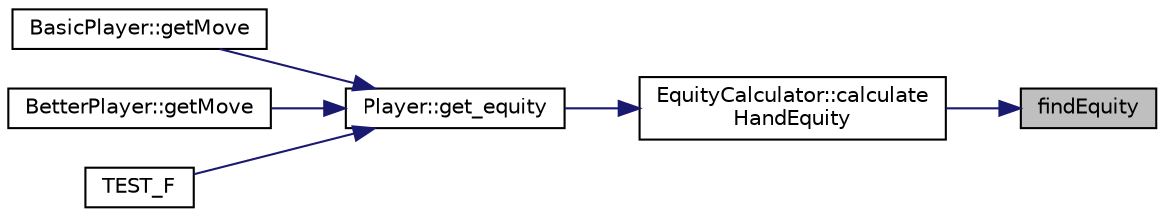 digraph "findEquity"
{
 // INTERACTIVE_SVG=YES
 // LATEX_PDF_SIZE
  edge [fontname="Helvetica",fontsize="10",labelfontname="Helvetica",labelfontsize="10"];
  node [fontname="Helvetica",fontsize="10",shape=record];
  rankdir="RL";
  Node1 [label="findEquity",height=0.2,width=0.4,color="black", fillcolor="grey75", style="filled", fontcolor="black",tooltip=" "];
  Node1 -> Node2 [dir="back",color="midnightblue",fontsize="10",style="solid",fontname="Helvetica"];
  Node2 [label="EquityCalculator::calculate\lHandEquity",height=0.2,width=0.4,color="black", fillcolor="white", style="filled",URL="$class_equity_calculator.html#a7538b1a4d83a396d16dc0673cb3eb619",tooltip="Evaluates the equity of a hand against multiple opponents."];
  Node2 -> Node3 [dir="back",color="midnightblue",fontsize="10",style="solid",fontname="Helvetica"];
  Node3 [label="Player::get_equity",height=0.2,width=0.4,color="black", fillcolor="white", style="filled",URL="$class_player.html#ac40b5f5383aa1b6146a39c74f08254ad",tooltip="Returns the equity of the players hand for the current stage of the game."];
  Node3 -> Node4 [dir="back",color="midnightblue",fontsize="10",style="solid",fontname="Helvetica"];
  Node4 [label="BasicPlayer::getMove",height=0.2,width=0.4,color="black", fillcolor="white", style="filled",URL="$class_basic_player.html#a9c6ca42bec1e9936d98e9c210f6f08c4",tooltip="Gets the player's move during their turn."];
  Node3 -> Node5 [dir="back",color="midnightblue",fontsize="10",style="solid",fontname="Helvetica"];
  Node5 [label="BetterPlayer::getMove",height=0.2,width=0.4,color="black", fillcolor="white", style="filled",URL="$class_better_player.html#ac228cde696e45779a7270a4d0ca6a297",tooltip="Gets the player's move during their turn."];
  Node3 -> Node6 [dir="back",color="midnightblue",fontsize="10",style="solid",fontname="Helvetica"];
  Node6 [label="TEST_F",height=0.2,width=0.4,color="black", fillcolor="white", style="filled",URL="$test___player_8cc.html#a58e6b1b83a0b3890240da45b9cfca22b",tooltip=" "];
}
